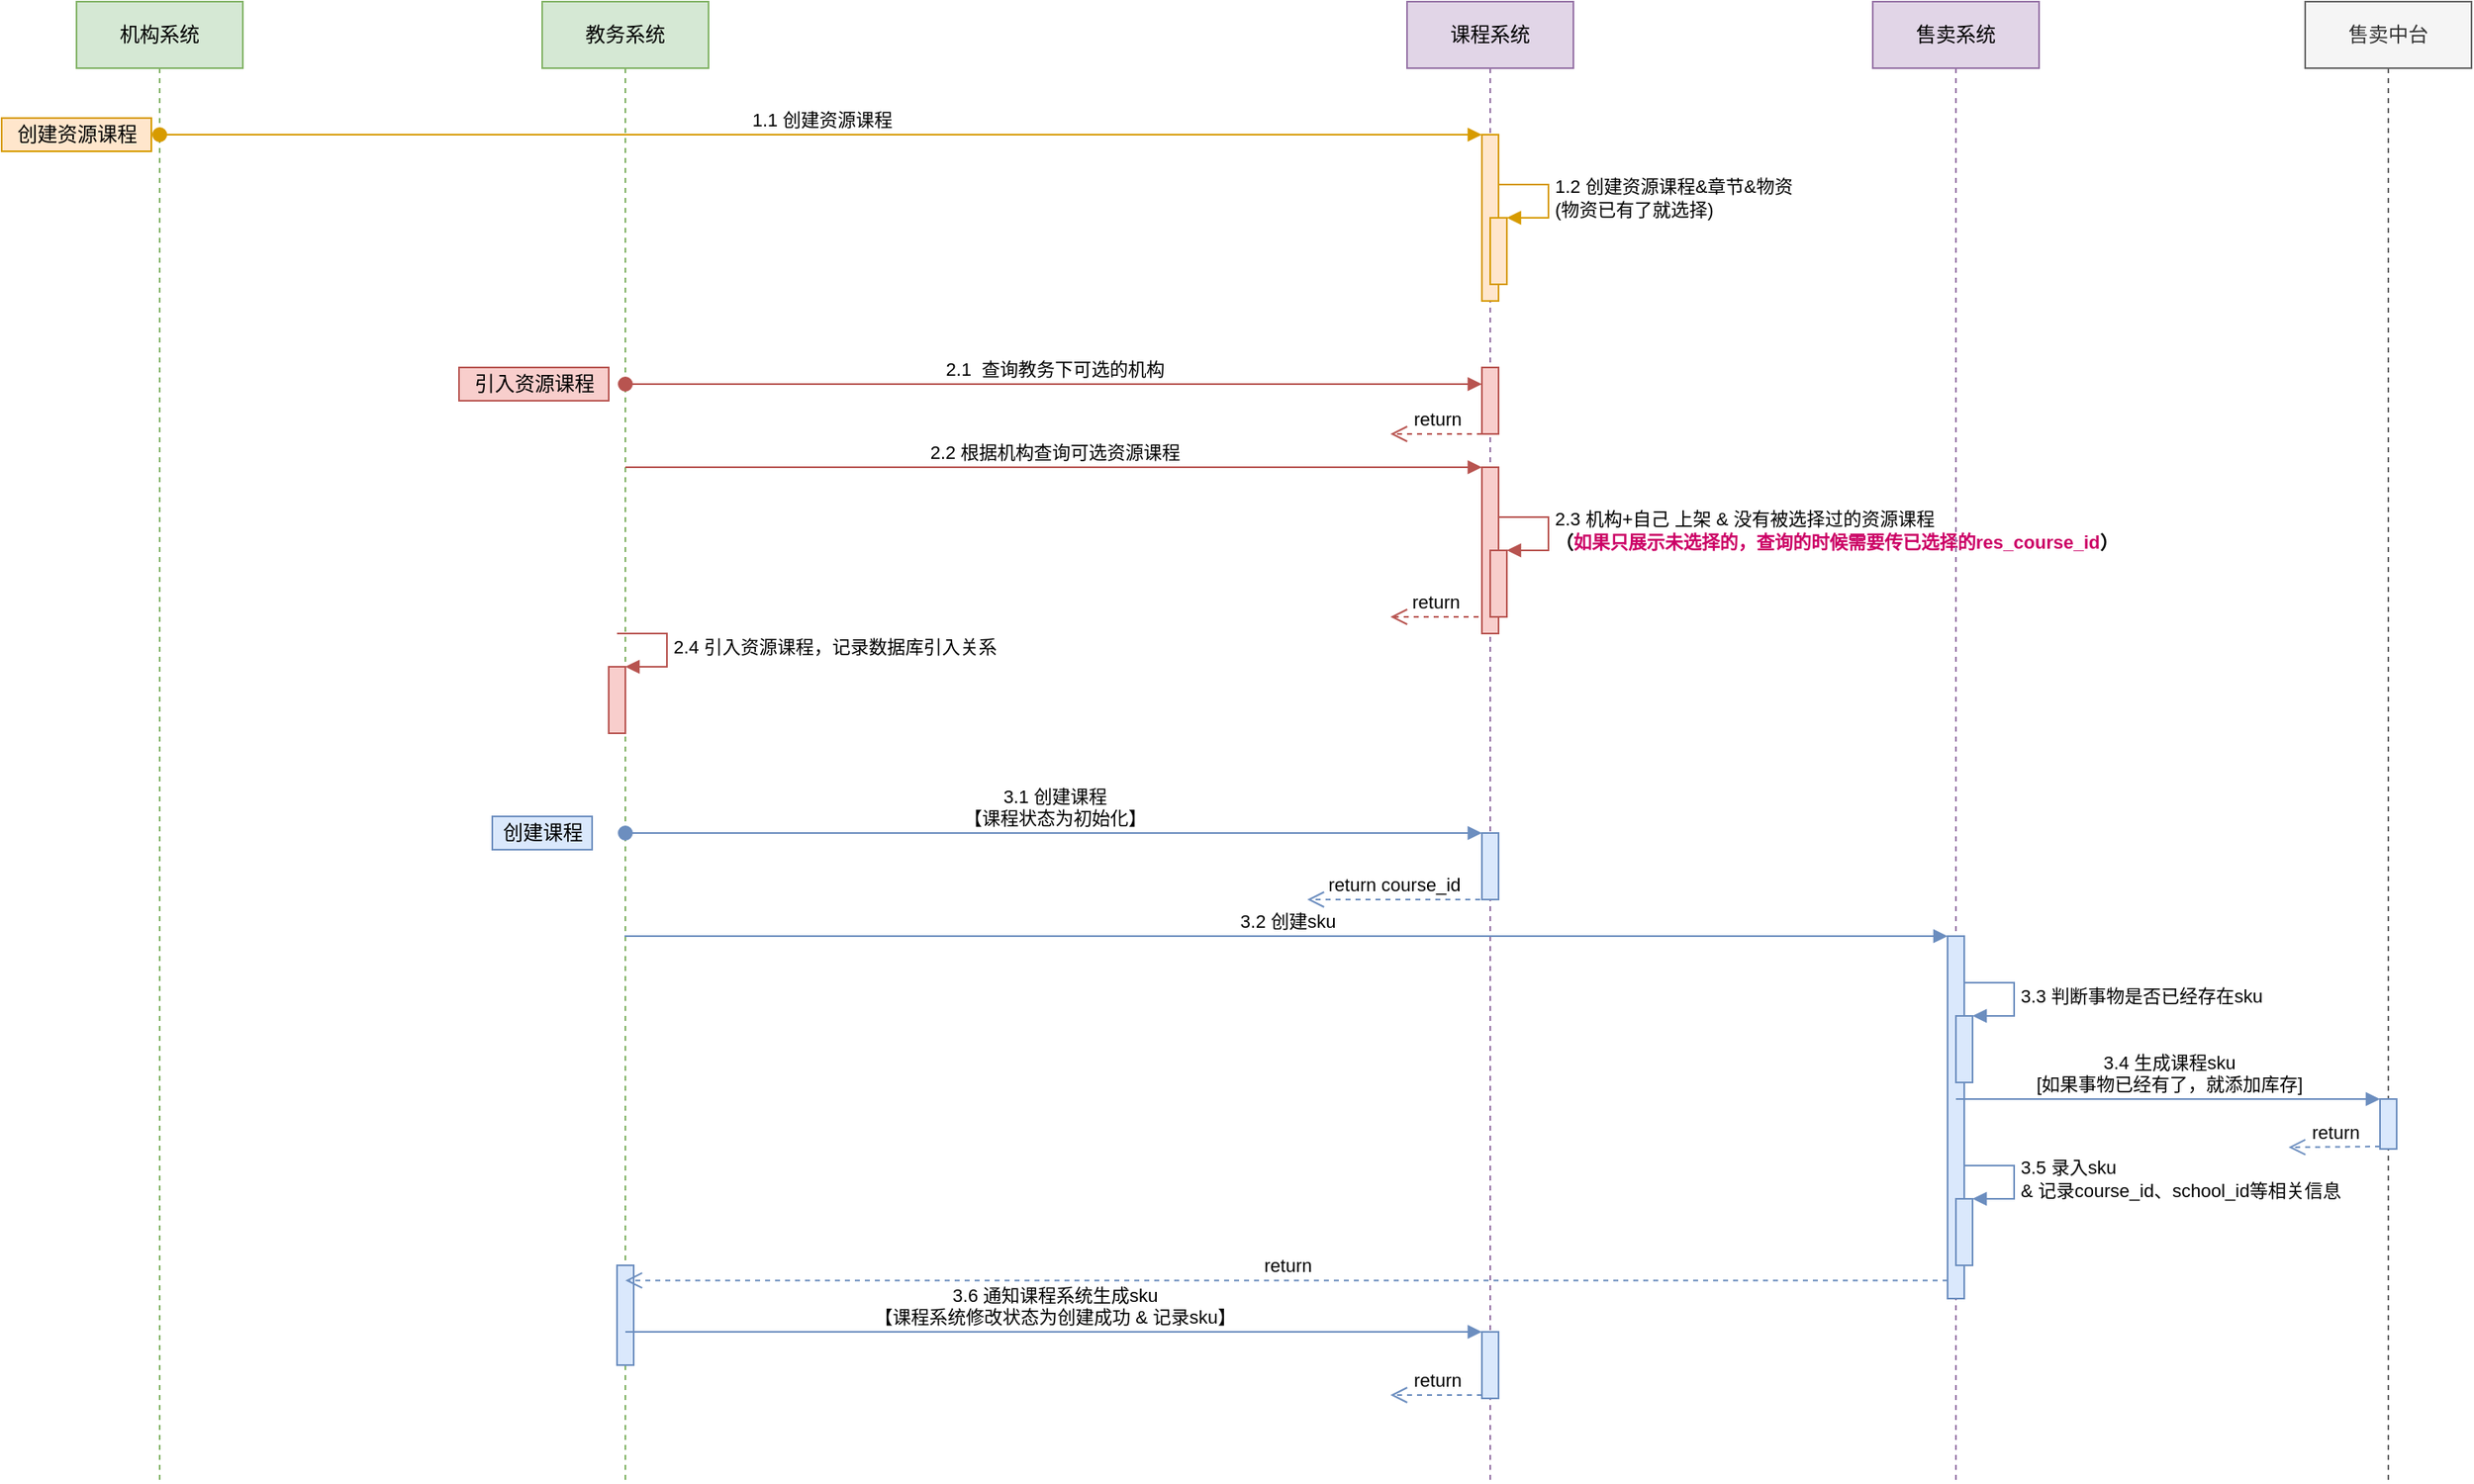 <mxfile version="15.7.3" type="github">
  <diagram id="MR9MnnFLTP00P_tGPbx0" name="Page-1">
    <mxGraphModel dx="2125" dy="808" grid="1" gridSize="10" guides="1" tooltips="1" connect="1" arrows="1" fold="1" page="1" pageScale="1" pageWidth="827" pageHeight="1169" math="0" shadow="0">
      <root>
        <mxCell id="0" />
        <mxCell id="1" parent="0" />
        <mxCell id="Ux3_DWRhRO94aF-55bSF-1" value="机构系统" style="shape=umlLifeline;perimeter=lifelinePerimeter;whiteSpace=wrap;html=1;container=1;collapsible=0;recursiveResize=0;outlineConnect=0;fillColor=#d5e8d4;strokeColor=#82b366;" vertex="1" parent="1">
          <mxGeometry x="-120" y="130" width="100" height="890" as="geometry" />
        </mxCell>
        <mxCell id="Ux3_DWRhRO94aF-55bSF-2" value="教务系统" style="shape=umlLifeline;perimeter=lifelinePerimeter;whiteSpace=wrap;html=1;container=1;collapsible=0;recursiveResize=0;outlineConnect=0;fillColor=#d5e8d4;strokeColor=#82b366;" vertex="1" parent="1">
          <mxGeometry x="160" y="130" width="100" height="890" as="geometry" />
        </mxCell>
        <mxCell id="Ux3_DWRhRO94aF-55bSF-31" value="" style="html=1;points=[];perimeter=orthogonalPerimeter;fillColor=#f8cecc;strokeColor=#b85450;" vertex="1" parent="Ux3_DWRhRO94aF-55bSF-2">
          <mxGeometry x="40" y="400" width="10" height="40" as="geometry" />
        </mxCell>
        <mxCell id="Ux3_DWRhRO94aF-55bSF-32" value="2.4 引入资源课程，记录数据库引入关系" style="edgeStyle=orthogonalEdgeStyle;html=1;align=left;spacingLeft=2;endArrow=block;rounded=0;entryX=1;entryY=0;fillColor=#f8cecc;strokeColor=#b85450;" edge="1" target="Ux3_DWRhRO94aF-55bSF-31" parent="Ux3_DWRhRO94aF-55bSF-2">
          <mxGeometry relative="1" as="geometry">
            <mxPoint x="45" y="380" as="sourcePoint" />
            <Array as="points">
              <mxPoint x="75" y="380" />
            </Array>
          </mxGeometry>
        </mxCell>
        <mxCell id="Ux3_DWRhRO94aF-55bSF-53" value="" style="html=1;points=[];perimeter=orthogonalPerimeter;fillColor=#dae8fc;strokeColor=#6c8ebf;" vertex="1" parent="Ux3_DWRhRO94aF-55bSF-2">
          <mxGeometry x="45" y="760" width="10" height="60" as="geometry" />
        </mxCell>
        <mxCell id="Ux3_DWRhRO94aF-55bSF-3" value="课程系统" style="shape=umlLifeline;perimeter=lifelinePerimeter;whiteSpace=wrap;html=1;container=1;collapsible=0;recursiveResize=0;outlineConnect=0;fillColor=#e1d5e7;strokeColor=#9673a6;" vertex="1" parent="1">
          <mxGeometry x="680" y="130" width="100" height="890" as="geometry" />
        </mxCell>
        <mxCell id="Ux3_DWRhRO94aF-55bSF-10" value="" style="html=1;points=[];perimeter=orthogonalPerimeter;fillColor=#ffe6cc;strokeColor=#d79b00;" vertex="1" parent="Ux3_DWRhRO94aF-55bSF-3">
          <mxGeometry x="45" y="80" width="10" height="100" as="geometry" />
        </mxCell>
        <mxCell id="Ux3_DWRhRO94aF-55bSF-12" value="" style="html=1;points=[];perimeter=orthogonalPerimeter;fillColor=#ffe6cc;strokeColor=#d79b00;" vertex="1" parent="Ux3_DWRhRO94aF-55bSF-3">
          <mxGeometry x="50" y="130" width="10" height="40" as="geometry" />
        </mxCell>
        <mxCell id="Ux3_DWRhRO94aF-55bSF-13" value="1.2 创建资源课程&amp;amp;章节&amp;amp;物资&lt;br&gt;(物资已有了就选择)" style="edgeStyle=orthogonalEdgeStyle;html=1;align=left;spacingLeft=2;endArrow=block;rounded=0;entryX=1;entryY=0;fillColor=#ffe6cc;strokeColor=#d79b00;" edge="1" target="Ux3_DWRhRO94aF-55bSF-12" parent="Ux3_DWRhRO94aF-55bSF-3">
          <mxGeometry relative="1" as="geometry">
            <mxPoint x="55" y="110" as="sourcePoint" />
            <Array as="points">
              <mxPoint x="85" y="110" />
            </Array>
          </mxGeometry>
        </mxCell>
        <mxCell id="Ux3_DWRhRO94aF-55bSF-22" value="" style="html=1;points=[];perimeter=orthogonalPerimeter;fillColor=#f8cecc;strokeColor=#b85450;" vertex="1" parent="Ux3_DWRhRO94aF-55bSF-3">
          <mxGeometry x="45" y="280" width="10" height="100" as="geometry" />
        </mxCell>
        <mxCell id="Ux3_DWRhRO94aF-55bSF-25" value="" style="html=1;points=[];perimeter=orthogonalPerimeter;fillColor=#f8cecc;strokeColor=#b85450;" vertex="1" parent="Ux3_DWRhRO94aF-55bSF-3">
          <mxGeometry x="50" y="330" width="10" height="40" as="geometry" />
        </mxCell>
        <mxCell id="Ux3_DWRhRO94aF-55bSF-26" value="2.3 机构+自己 上架 &amp;amp; 没有被选择过的资源课程&lt;br&gt;&lt;b&gt;（&lt;font color=&quot;#cc0066&quot;&gt;如果只展示未选择的，查询的时候需要传已选择的res_course_id&lt;/font&gt;）&lt;/b&gt;" style="edgeStyle=orthogonalEdgeStyle;html=1;align=left;spacingLeft=2;endArrow=block;rounded=0;entryX=1;entryY=0;fillColor=#f8cecc;strokeColor=#b85450;" edge="1" target="Ux3_DWRhRO94aF-55bSF-25" parent="Ux3_DWRhRO94aF-55bSF-3">
          <mxGeometry relative="1" as="geometry">
            <mxPoint x="55" y="310" as="sourcePoint" />
            <Array as="points">
              <mxPoint x="85" y="310" />
            </Array>
          </mxGeometry>
        </mxCell>
        <mxCell id="Ux3_DWRhRO94aF-55bSF-17" value="" style="html=1;points=[];perimeter=orthogonalPerimeter;fillColor=#f8cecc;strokeColor=#b85450;" vertex="1" parent="Ux3_DWRhRO94aF-55bSF-3">
          <mxGeometry x="45" y="220" width="10" height="40" as="geometry" />
        </mxCell>
        <mxCell id="Ux3_DWRhRO94aF-55bSF-33" value="" style="html=1;points=[];perimeter=orthogonalPerimeter;fillColor=#dae8fc;strokeColor=#6c8ebf;" vertex="1" parent="Ux3_DWRhRO94aF-55bSF-3">
          <mxGeometry x="45" y="500" width="10" height="40" as="geometry" />
        </mxCell>
        <mxCell id="Ux3_DWRhRO94aF-55bSF-56" value="" style="html=1;points=[];perimeter=orthogonalPerimeter;fillColor=#dae8fc;strokeColor=#6c8ebf;" vertex="1" parent="Ux3_DWRhRO94aF-55bSF-3">
          <mxGeometry x="45" y="800" width="10" height="40" as="geometry" />
        </mxCell>
        <mxCell id="Ux3_DWRhRO94aF-55bSF-58" value="return" style="html=1;verticalAlign=bottom;endArrow=open;dashed=1;endSize=8;exitX=0;exitY=0.95;rounded=0;fillColor=#dae8fc;strokeColor=#6c8ebf;" edge="1" source="Ux3_DWRhRO94aF-55bSF-56" parent="Ux3_DWRhRO94aF-55bSF-3">
          <mxGeometry relative="1" as="geometry">
            <mxPoint x="-10" y="838" as="targetPoint" />
          </mxGeometry>
        </mxCell>
        <mxCell id="Ux3_DWRhRO94aF-55bSF-4" value="售卖系统" style="shape=umlLifeline;perimeter=lifelinePerimeter;whiteSpace=wrap;html=1;container=1;collapsible=0;recursiveResize=0;outlineConnect=0;fillColor=#e1d5e7;strokeColor=#9673a6;" vertex="1" parent="1">
          <mxGeometry x="960" y="130" width="100" height="890" as="geometry" />
        </mxCell>
        <mxCell id="Ux3_DWRhRO94aF-55bSF-38" value="" style="html=1;points=[];perimeter=orthogonalPerimeter;fillColor=#dae8fc;strokeColor=#6c8ebf;" vertex="1" parent="Ux3_DWRhRO94aF-55bSF-4">
          <mxGeometry x="45" y="562" width="10" height="218" as="geometry" />
        </mxCell>
        <mxCell id="Ux3_DWRhRO94aF-55bSF-44" value="" style="html=1;points=[];perimeter=orthogonalPerimeter;fillColor=#dae8fc;strokeColor=#6c8ebf;" vertex="1" parent="Ux3_DWRhRO94aF-55bSF-4">
          <mxGeometry x="50" y="610" width="10" height="40" as="geometry" />
        </mxCell>
        <mxCell id="Ux3_DWRhRO94aF-55bSF-45" value="3.3 判断事物是否已经存在sku" style="edgeStyle=orthogonalEdgeStyle;html=1;align=left;spacingLeft=2;endArrow=block;rounded=0;entryX=1;entryY=0;fillColor=#dae8fc;strokeColor=#6c8ebf;" edge="1" target="Ux3_DWRhRO94aF-55bSF-44" parent="Ux3_DWRhRO94aF-55bSF-4">
          <mxGeometry relative="1" as="geometry">
            <mxPoint x="55" y="590" as="sourcePoint" />
            <Array as="points">
              <mxPoint x="85" y="590" />
            </Array>
          </mxGeometry>
        </mxCell>
        <mxCell id="Ux3_DWRhRO94aF-55bSF-51" value="" style="html=1;points=[];perimeter=orthogonalPerimeter;fillColor=#dae8fc;strokeColor=#6c8ebf;" vertex="1" parent="Ux3_DWRhRO94aF-55bSF-4">
          <mxGeometry x="50" y="720" width="10" height="40" as="geometry" />
        </mxCell>
        <mxCell id="Ux3_DWRhRO94aF-55bSF-52" value="3.5 录入sku &lt;br&gt;&amp;amp; 记录course_id、school_id等相关信息" style="edgeStyle=orthogonalEdgeStyle;html=1;align=left;spacingLeft=2;endArrow=block;rounded=0;entryX=1;entryY=0;fillColor=#dae8fc;strokeColor=#6c8ebf;" edge="1" target="Ux3_DWRhRO94aF-55bSF-51" parent="Ux3_DWRhRO94aF-55bSF-4">
          <mxGeometry relative="1" as="geometry">
            <mxPoint x="55" y="700" as="sourcePoint" />
            <Array as="points">
              <mxPoint x="85" y="700" />
            </Array>
          </mxGeometry>
        </mxCell>
        <mxCell id="Ux3_DWRhRO94aF-55bSF-5" value="售卖中台" style="shape=umlLifeline;perimeter=lifelinePerimeter;whiteSpace=wrap;html=1;container=1;collapsible=0;recursiveResize=0;outlineConnect=0;fillColor=#f5f5f5;fontColor=#333333;strokeColor=#666666;" vertex="1" parent="1">
          <mxGeometry x="1220" y="130" width="100" height="890" as="geometry" />
        </mxCell>
        <mxCell id="Ux3_DWRhRO94aF-55bSF-46" value="" style="html=1;points=[];perimeter=orthogonalPerimeter;fillColor=#dae8fc;strokeColor=#6c8ebf;" vertex="1" parent="Ux3_DWRhRO94aF-55bSF-5">
          <mxGeometry x="45" y="660" width="10" height="30" as="geometry" />
        </mxCell>
        <mxCell id="Ux3_DWRhRO94aF-55bSF-48" value="return" style="html=1;verticalAlign=bottom;endArrow=open;dashed=1;endSize=8;exitX=0;exitY=0.95;rounded=0;fillColor=#dae8fc;strokeColor=#6c8ebf;" edge="1" source="Ux3_DWRhRO94aF-55bSF-46" parent="Ux3_DWRhRO94aF-55bSF-5">
          <mxGeometry relative="1" as="geometry">
            <mxPoint x="-10" y="689" as="targetPoint" />
          </mxGeometry>
        </mxCell>
        <mxCell id="Ux3_DWRhRO94aF-55bSF-11" value="1.1 创建资源课程" style="html=1;verticalAlign=bottom;startArrow=oval;endArrow=block;startSize=8;rounded=0;fillColor=#ffe6cc;strokeColor=#d79b00;" edge="1" target="Ux3_DWRhRO94aF-55bSF-10" parent="1" source="Ux3_DWRhRO94aF-55bSF-1">
          <mxGeometry relative="1" as="geometry">
            <mxPoint x="665" y="210" as="sourcePoint" />
            <Array as="points">
              <mxPoint x="300" y="210" />
            </Array>
          </mxGeometry>
        </mxCell>
        <mxCell id="Ux3_DWRhRO94aF-55bSF-18" value="2.1&amp;nbsp; 查询教务下可选的机构" style="html=1;verticalAlign=bottom;startArrow=oval;endArrow=block;startSize=8;rounded=0;fillColor=#f8cecc;strokeColor=#b85450;" edge="1" parent="1" target="Ux3_DWRhRO94aF-55bSF-17" source="Ux3_DWRhRO94aF-55bSF-2">
          <mxGeometry relative="1" as="geometry">
            <mxPoint x="399" y="360" as="sourcePoint" />
            <Array as="points">
              <mxPoint x="290" y="360" />
            </Array>
          </mxGeometry>
        </mxCell>
        <mxCell id="Ux3_DWRhRO94aF-55bSF-19" value="创建资源课程" style="text;html=1;align=center;verticalAlign=middle;resizable=0;points=[];autosize=1;strokeColor=#d79b00;fillColor=#ffe6cc;" vertex="1" parent="1">
          <mxGeometry x="-165" y="200" width="90" height="20" as="geometry" />
        </mxCell>
        <mxCell id="Ux3_DWRhRO94aF-55bSF-21" value="return" style="html=1;verticalAlign=bottom;endArrow=open;dashed=1;endSize=8;rounded=0;fillColor=#f8cecc;strokeColor=#b85450;" edge="1" parent="1" source="Ux3_DWRhRO94aF-55bSF-17">
          <mxGeometry relative="1" as="geometry">
            <mxPoint x="450" y="390" as="sourcePoint" />
            <mxPoint x="670" y="390" as="targetPoint" />
          </mxGeometry>
        </mxCell>
        <mxCell id="Ux3_DWRhRO94aF-55bSF-23" value="2.2 根据机构查询可选资源课程" style="html=1;verticalAlign=bottom;endArrow=block;entryX=0;entryY=0;rounded=0;fillColor=#f8cecc;strokeColor=#b85450;" edge="1" target="Ux3_DWRhRO94aF-55bSF-22" parent="1" source="Ux3_DWRhRO94aF-55bSF-2">
          <mxGeometry relative="1" as="geometry">
            <mxPoint x="655" y="410" as="sourcePoint" />
          </mxGeometry>
        </mxCell>
        <mxCell id="Ux3_DWRhRO94aF-55bSF-27" value="引入资源课程" style="text;html=1;align=center;verticalAlign=middle;resizable=0;points=[];autosize=1;strokeColor=#b85450;fillColor=#f8cecc;" vertex="1" parent="1">
          <mxGeometry x="110" y="350" width="90" height="20" as="geometry" />
        </mxCell>
        <mxCell id="Ux3_DWRhRO94aF-55bSF-28" value="return" style="html=1;verticalAlign=bottom;endArrow=open;dashed=1;endSize=8;rounded=0;exitX=-0.2;exitY=0.9;exitDx=0;exitDy=0;exitPerimeter=0;fillColor=#f8cecc;strokeColor=#b85450;" edge="1" parent="1" source="Ux3_DWRhRO94aF-55bSF-22">
          <mxGeometry relative="1" as="geometry">
            <mxPoint x="710" y="500" as="sourcePoint" />
            <mxPoint x="670" y="500" as="targetPoint" />
          </mxGeometry>
        </mxCell>
        <mxCell id="Ux3_DWRhRO94aF-55bSF-34" value="3.1 创建课程&lt;br&gt;【课程状态为初始化】" style="html=1;verticalAlign=bottom;startArrow=oval;endArrow=block;startSize=8;rounded=0;fillColor=#dae8fc;strokeColor=#6c8ebf;" edge="1" target="Ux3_DWRhRO94aF-55bSF-33" parent="1" source="Ux3_DWRhRO94aF-55bSF-2">
          <mxGeometry relative="1" as="geometry">
            <mxPoint x="665" y="630" as="sourcePoint" />
            <Array as="points">
              <mxPoint x="370" y="630" />
            </Array>
          </mxGeometry>
        </mxCell>
        <mxCell id="Ux3_DWRhRO94aF-55bSF-35" value="创建课程" style="text;html=1;align=center;verticalAlign=middle;resizable=0;points=[];autosize=1;strokeColor=#6c8ebf;fillColor=#dae8fc;" vertex="1" parent="1">
          <mxGeometry x="130" y="620" width="60" height="20" as="geometry" />
        </mxCell>
        <mxCell id="Ux3_DWRhRO94aF-55bSF-36" value="return course_id" style="html=1;verticalAlign=bottom;endArrow=open;dashed=1;endSize=8;rounded=0;fillColor=#dae8fc;strokeColor=#6c8ebf;" edge="1" parent="1">
          <mxGeometry relative="1" as="geometry">
            <mxPoint x="724" y="670" as="sourcePoint" />
            <mxPoint x="620" y="670" as="targetPoint" />
          </mxGeometry>
        </mxCell>
        <mxCell id="Ux3_DWRhRO94aF-55bSF-39" value="3.2 创建sku" style="html=1;verticalAlign=bottom;endArrow=block;entryX=0;entryY=0;rounded=0;fillColor=#dae8fc;strokeColor=#6c8ebf;" edge="1" target="Ux3_DWRhRO94aF-55bSF-38" parent="1">
          <mxGeometry relative="1" as="geometry">
            <mxPoint x="209.5" y="692" as="sourcePoint" />
          </mxGeometry>
        </mxCell>
        <mxCell id="Ux3_DWRhRO94aF-55bSF-47" value="3.4 生成课程sku&lt;br&gt;[如果事物已经有了，就添加库存]" style="html=1;verticalAlign=bottom;endArrow=block;entryX=0;entryY=0;rounded=0;fillColor=#dae8fc;strokeColor=#6c8ebf;" edge="1" target="Ux3_DWRhRO94aF-55bSF-46" parent="1" source="Ux3_DWRhRO94aF-55bSF-4">
          <mxGeometry relative="1" as="geometry">
            <mxPoint x="1195" y="790" as="sourcePoint" />
          </mxGeometry>
        </mxCell>
        <mxCell id="Ux3_DWRhRO94aF-55bSF-40" value="return" style="html=1;verticalAlign=bottom;endArrow=open;dashed=1;endSize=8;exitX=0;exitY=0.95;rounded=0;fillColor=#dae8fc;strokeColor=#6c8ebf;" edge="1" source="Ux3_DWRhRO94aF-55bSF-38" parent="1" target="Ux3_DWRhRO94aF-55bSF-2">
          <mxGeometry relative="1" as="geometry">
            <mxPoint x="330" y="899" as="targetPoint" />
          </mxGeometry>
        </mxCell>
        <mxCell id="Ux3_DWRhRO94aF-55bSF-57" value="3.6 通知课程系统生成sku&lt;br&gt;【课程系统修改状态为创建成功 &amp;amp; 记录sku】" style="html=1;verticalAlign=bottom;endArrow=block;entryX=0;entryY=0;rounded=0;fillColor=#dae8fc;strokeColor=#6c8ebf;" edge="1" target="Ux3_DWRhRO94aF-55bSF-56" parent="1" source="Ux3_DWRhRO94aF-55bSF-2">
          <mxGeometry relative="1" as="geometry">
            <mxPoint x="655" y="930" as="sourcePoint" />
          </mxGeometry>
        </mxCell>
      </root>
    </mxGraphModel>
  </diagram>
</mxfile>
